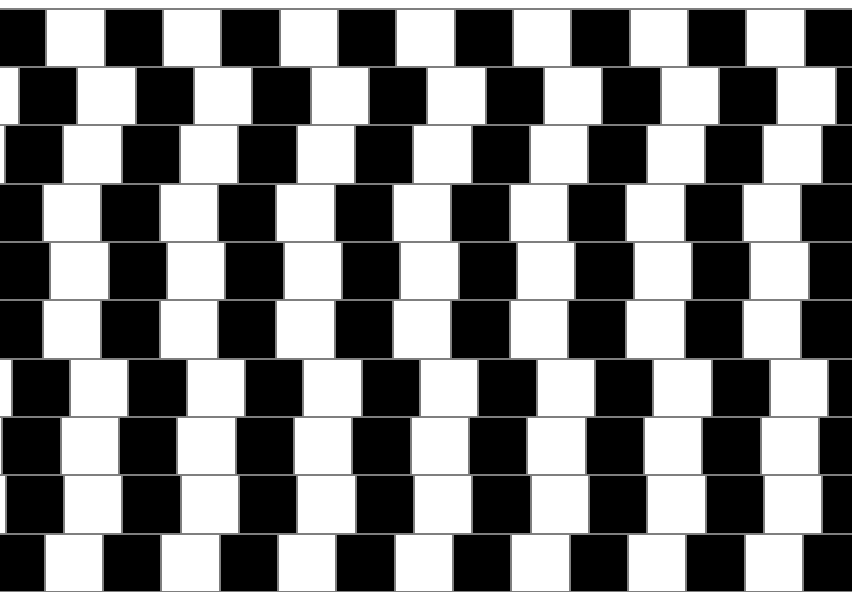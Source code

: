 \documentclass[border=5mm]{standalone}
\usepackage{luamplib}
\begin{document}
\begin{mplibcode}
beginfig(1);
  numeric u; u = 21;
  picture strip;
  strip = image(
    for i=-10 upto 10:
      fill unitsquare shifted (2i,0) scaled u;
      draw unitsquare shifted (2i,0) scaled u withcolor 1/2;
    endfor
    for i=0, 1:
      draw ((-20, i) -- (20, i)) scaled u withcolor 1/2;
    endfor
  );
  for i=0 upto 9:
    draw strip shifted (4 normaldeviate, i*u);
  endfor
  clip currentpicture to unitsquare shifted 1/2 left xscaled 29.2 yscaled 10 scaled u;
endfig;
\end{mplibcode}
\end{document}
